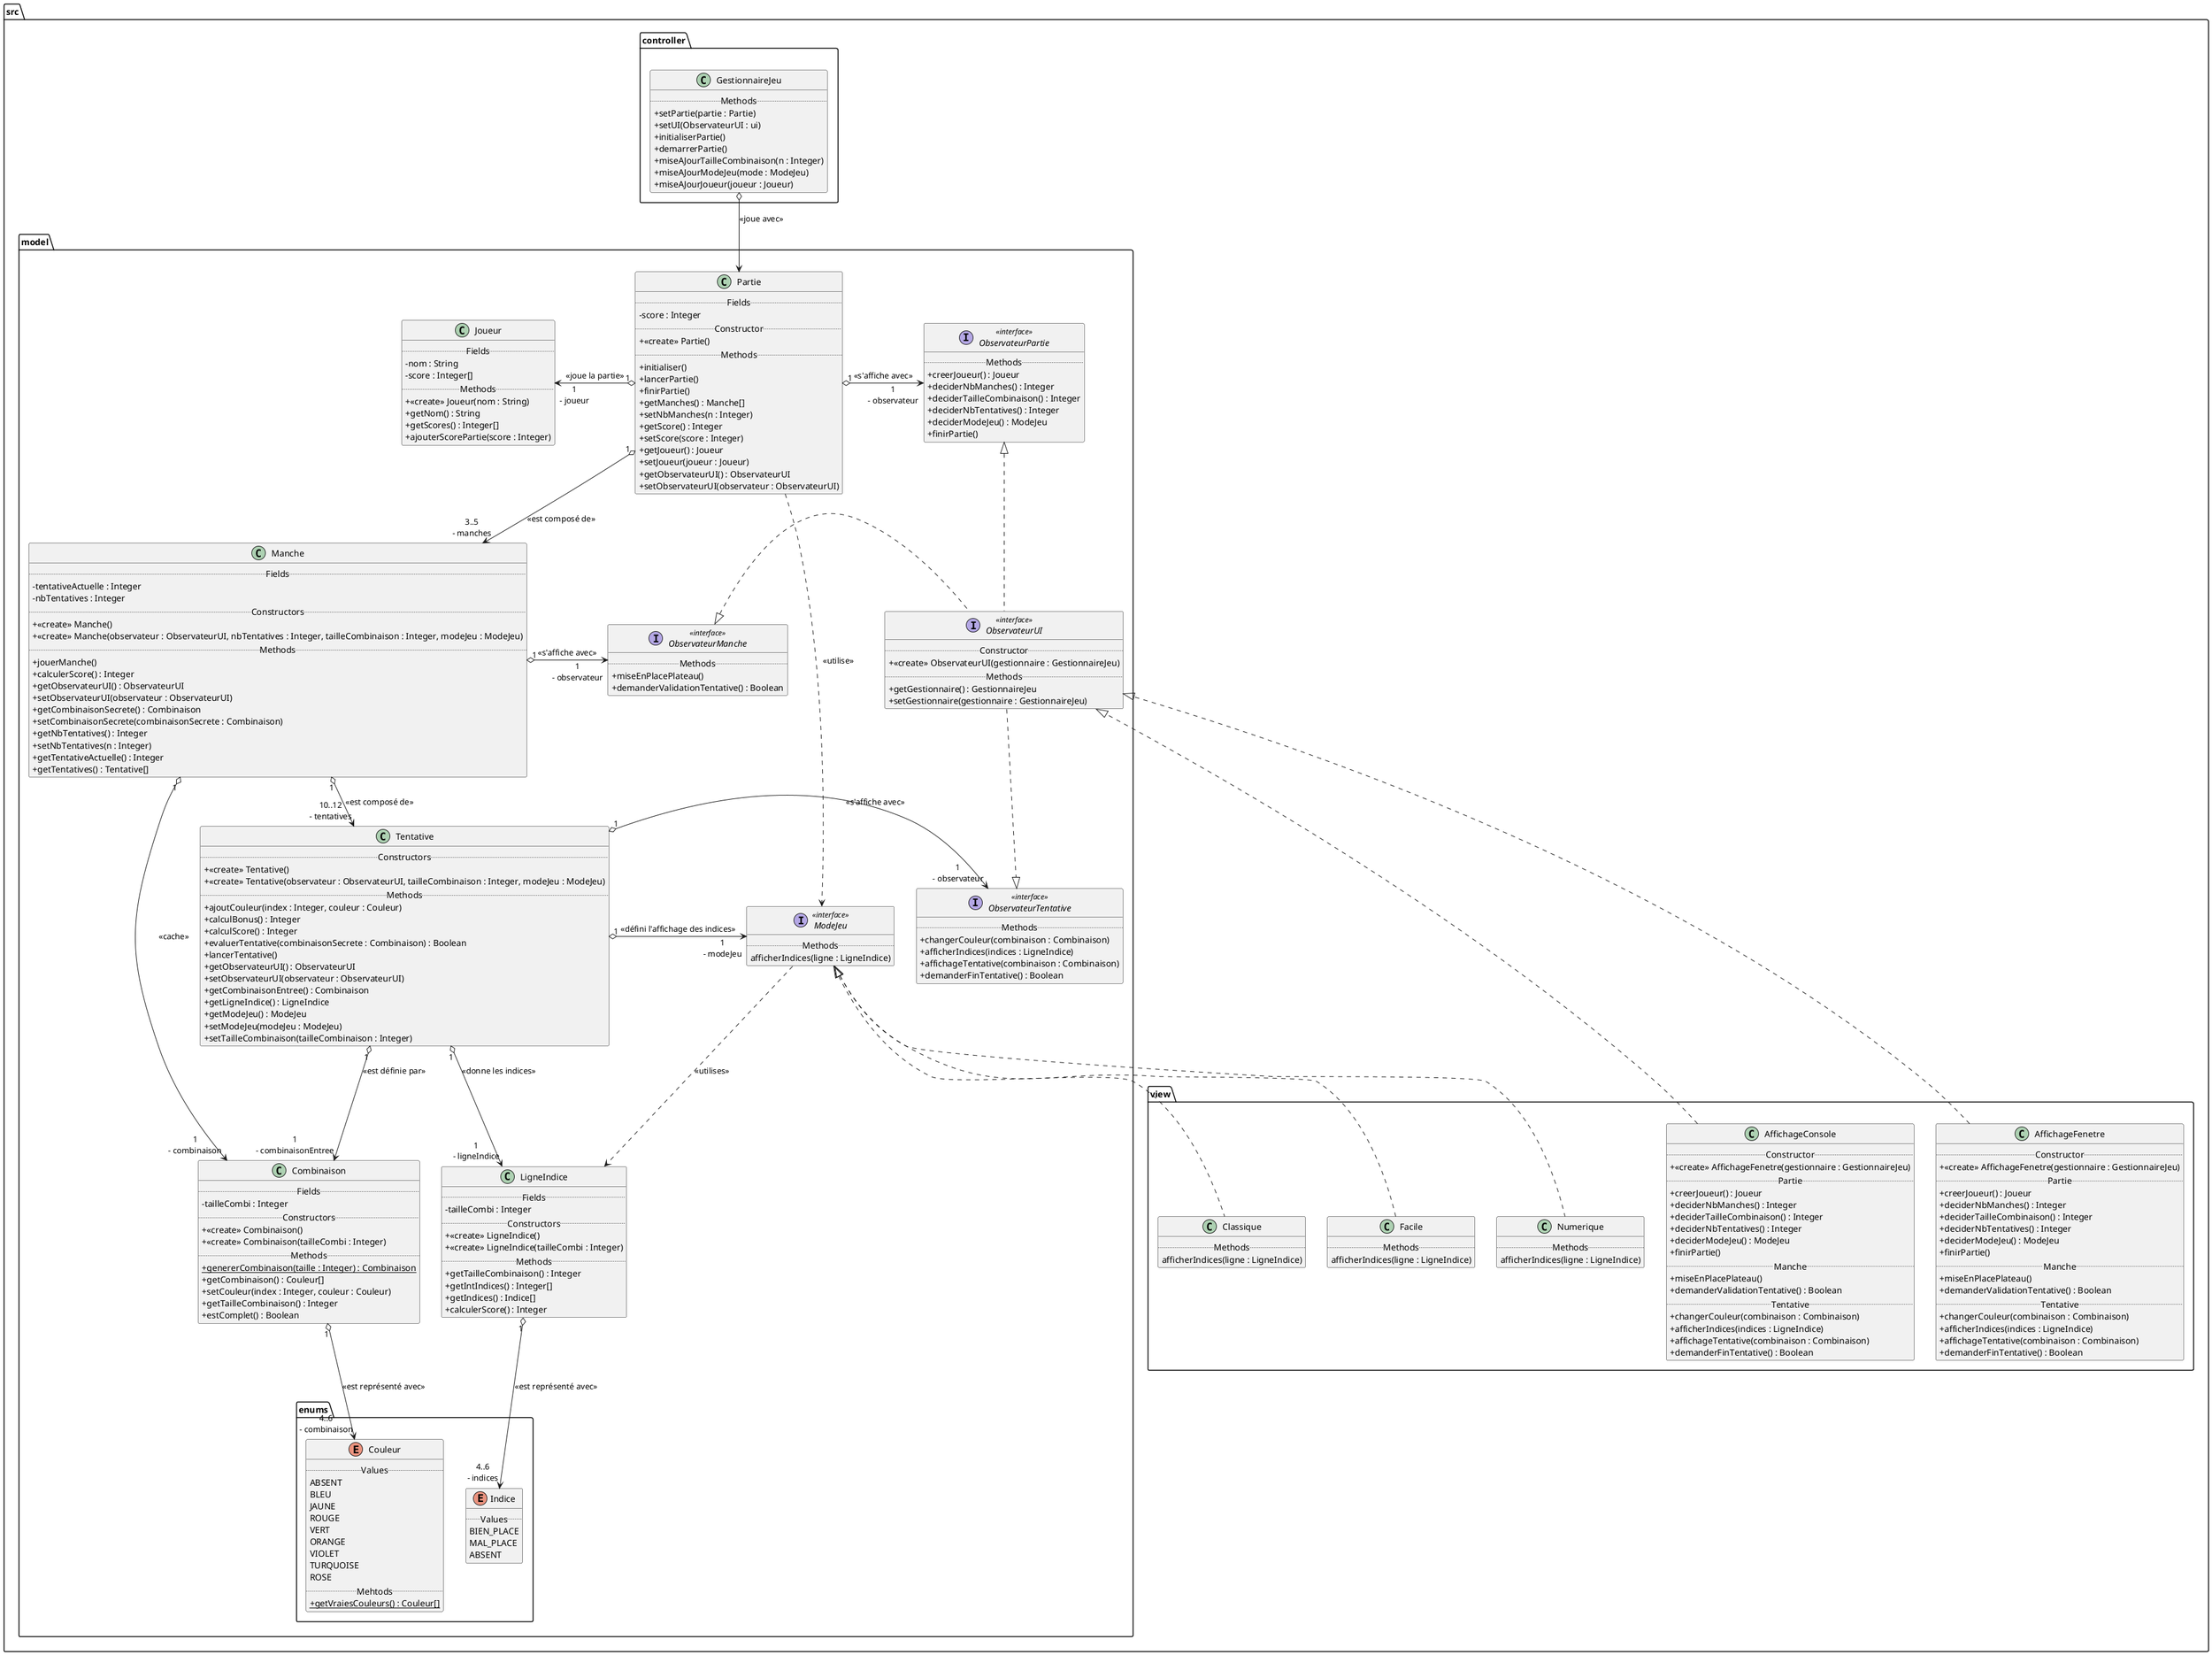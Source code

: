 @startuml
skinparam classAttributeIconSize 0

package src{
    package model{
        package enums{
            enum Couleur{
                ..Values..
                ABSENT
                BLEU
                JAUNE
                ROUGE
                VERT
                ORANGE
                VIOLET
                TURQUOISE
                ROSE
                ..Mehtods..
                + getVraiesCouleurs() : Couleur[] {static}
            }
            enum Indice{
                ..Values..
                BIEN_PLACE
                MAL_PLACE
                ABSENT
            }
        }
        class Combinaison{
            ..Fields..
            - tailleCombi : Integer
            ..Constructors..
            + <<create>> Combinaison()
            + <<create>> Combinaison(tailleCombi : Integer)
            ..Methods..
            + genererCombinaison(taille : Integer) : Combinaison {static}
            + getCombinaison() : Couleur[]
            + setCouleur(index : Integer, couleur : Couleur)
            + getTailleCombinaison() : Integer
            + estComplet() : Boolean
        }
        class Joueur{
            ..Fields..
            - nom : String
            - score : Integer[]
            ..Methods..
            + <<create>> Joueur(nom : String)
            + getNom() : String
            + getScores() : Integer[]
            + ajouterScorePartie(score : Integer)
        }
        class LigneIndice{
            ..Fields..
            - tailleCombi : Integer
            ..Constructors..
            + <<create>> LigneIndice()
            + <<create>> LigneIndice(tailleCombi : Integer)
            ..Methods..
            + getTailleCombinaison() : Integer
            + getIntIndices() : Integer[]
            + getIndices() : Indice[]
            + calculerScore() : Integer
        }
        class Manche{
            ..Fields..
            - tentativeActuelle : Integer
            - nbTentatives : Integer
            ..Constructors..
            + <<create>> Manche()
            + <<create>> Manche(observateur : ObservateurUI, nbTentatives : Integer, tailleCombinaison : Integer, modeJeu : ModeJeu)
            ..Methods..
            + jouerManche()
            + calculerScore() : Integer
            + getObservateurUI() : ObservateurUI
            + setObservateurUI(observateur : ObservateurUI)
            + getCombinaisonSecrete() : Combinaison
            + setCombinaisonSecrete(combinaisonSecrete : Combinaison)
            + getNbTentatives() : Integer
            + setNbTentatives(n : Integer)
            + getTentativeActuelle() : Integer
            + getTentatives() : Tentative[]
        }
        interface ModeJeu <<interface>>{
            ..Methods..
            afficherIndices(ligne : LigneIndice)
        }
        interface ObservateurManche <<interface>>{
            ..Methods..
            + miseEnPlacePlateau()
            + demanderValidationTentative() : Boolean
        }
        interface ObservateurPartie <<interface>>{
            ..Methods..
            + creerJoueur() : Joueur
            + deciderNbManches() : Integer
            + deciderTailleCombinaison() : Integer
            + deciderNbTentatives() : Integer
            + deciderModeJeu() : ModeJeu
            + finirPartie()
        }
        interface ObservateurTentative <<interface>>{
            ..Methods..
            + changerCouleur(combinaison : Combinaison)
            + afficherIndices(indices : LigneIndice)
            + affichageTentative(combinaison : Combinaison)
            + demanderFinTentative() : Boolean
        }
        interface ObservateurUI <<interface>>{
            ..Constructor..
            + <<create>> ObservateurUI(gestionnaire : GestionnaireJeu)
            ..Methods..
            + getGestionnaire() : GestionnaireJeu
            + setGestionnaire(gestionnaire : GestionnaireJeu)
        }
        class Partie{
            ..Fields..
            - score : Integer
            ..Constructor..
            + <<create>> Partie()
            ..Methods..
            + initialiser()
            + lancerPartie()
            + finirPartie()
            + getManches() : Manche[]
            + setNbManches(n : Integer)
            + getScore() : Integer
            + setScore(score : Integer)
            + getJoueur() : Joueur
            + setJoueur(joueur : Joueur)
            + getObservateurUI() : ObservateurUI
            + setObservateurUI(observateur : ObservateurUI)
        }
        class Tentative{
            ..Constructors..
            + <<create>> Tentative()
            + <<create>> Tentative(observateur : ObservateurUI, tailleCombinaison : Integer, modeJeu : ModeJeu)
            ..Methods..
            + ajoutCouleur(index : Integer, couleur : Couleur)
            + calculBonus() : Integer
            + calculScore() : Integer
            + evaluerTentative(combinaisonSecrete : Combinaison) : Boolean
            + lancerTentative()
            + getObservateurUI() : ObservateurUI
            + setObservateurUI(observateur : ObservateurUI)
            + getCombinaisonEntree() : Combinaison
            + getLigneIndice() : LigneIndice
            + getModeJeu() : ModeJeu
            + setModeJeu(modeJeu : ModeJeu)
            + setTailleCombinaison(tailleCombinaison : Integer)
        }
    }
    package view{
        class AffichageConsole{
            ..Constructor..
            + <<create>> AffichageFenetre(gestionnaire : GestionnaireJeu)
            ..Partie..
            + creerJoueur() : Joueur
            + deciderNbManches() : Integer
            + deciderTailleCombinaison() : Integer
            + deciderNbTentatives() : Integer
            + deciderModeJeu() : ModeJeu
            + finirPartie()
            ..Manche..
            + miseEnPlacePlateau()
            + demanderValidationTentative() : Boolean
            ..Tentative..
            + changerCouleur(combinaison : Combinaison)
            + afficherIndices(indices : LigneIndice)
            + affichageTentative(combinaison : Combinaison)
            + demanderFinTentative() : Boolean
        }
        class AffichageFenetre{
            ..Constructor..
            + <<create>> AffichageFenetre(gestionnaire : GestionnaireJeu)
            ..Partie..
            + creerJoueur() : Joueur
            + deciderNbManches() : Integer
            + deciderTailleCombinaison() : Integer
            + deciderNbTentatives() : Integer
            + deciderModeJeu() : ModeJeu
            + finirPartie()
            ..Manche..
            + miseEnPlacePlateau()
            + demanderValidationTentative() : Boolean
            ..Tentative..
            + changerCouleur(combinaison : Combinaison)
            + afficherIndices(indices : LigneIndice)
            + affichageTentative(combinaison : Combinaison)
            + demanderFinTentative() : Boolean
        }
        class Classique{
            ..Methods..
            afficherIndices(ligne : LigneIndice)
        }
        class Facile{
            ..Methods..
            afficherIndices(ligne : LigneIndice)
        }
        class Numerique{
            ..Methods..
            afficherIndices(ligne : LigneIndice)
        }
    }
    package controller{
        class GestionnaireJeu{
            ..Methods..
            + setPartie(partie : Partie)
            + setUI(ObservateurUI : ui)
            + initialiserPartie()
            + demarrerPartie()
            + miseAJourTailleCombinaison(n : Integer)
            + miseAJourModeJeu(mode : ModeJeu)
            + miseAJourJoueur(joueur : Joueur)
        }
    }
}

src.controller.GestionnaireJeu o--> src.model.Partie : <<joue avec>>


src.model.Combinaison "1" o--> "4..6\n- combinaison" src.model.enums.Couleur : <<est représenté avec>>

src.model.LigneIndice "1" o--> "4..6\n- indices" src.model.enums.Indice : <<est représenté avec>>

src.model.Manche "1" o--> "10..12\n- tentatives" src.model.Tentative : <<est composé de>>
src.model.Manche "1" o--> "1\n- combinaison" src.model.Combinaison : <<cache>>
src.model.Manche "1" o-> "1\n- observateur" src.model.ObservateurManche : <<s'affiche avec>>

src.model.ModeJeu ..> src.model.LigneIndice : <<utilises>>
src.model.ModeJeu <|.. src.view.Classique
src.model.ModeJeu <|.. src.view.Facile
src.model.ModeJeu <|.. src.view.Numerique

src.model.Partie "1" o-l> "1\n- joueur" src.model.Joueur : <<joue la partie>>
src.model.Partie "1" o--> "3..5\n- manches" src.model.Manche : <<est composé de>>
src.model.Partie "1" o-> "1\n- observateur" src.model.ObservateurPartie : <<s'affiche avec>>
src.model.Partie .> src.model.ModeJeu : <<utilise>>

src.model.Tentative "1" o--> "1\n- combinaisonEntree" src.model.Combinaison : <<est définie par>>
src.model.Tentative "1" o--> "1\n- ligneIndice" src.model.LigneIndice : <<donne les indices>>
src.model.Tentative "1" o-> "1\n- modeJeu" src.model.ModeJeu : <<défini l'affichage des indices>>
src.model.Tentative "1" o-> "1\n- observateur" src.model.ObservateurTentative : <<s'affiche avec>>

src.model.ObservateurPartie <|.. src.model.ObservateurUI
src.model.ObservateurUI .l|> src.model.ObservateurManche
src.model.ObservateurUI ..|> src.model.ObservateurTentative


src.view.AffichageConsole ..|> src.model.ObservateurUI

src.view.AffichageFenetre ..|> src.model.ObservateurUI

@enduml